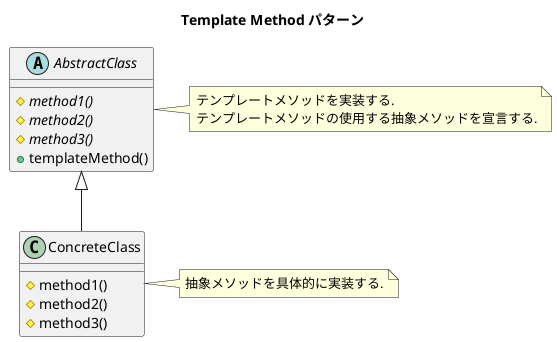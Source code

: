 @startuml

title Template Method パターン

'クラスとコメント
abstract class AbstractClass {
    {abstract} # method1()
    {abstract} # method2()
    {abstract} # method3()
    + templateMethod()
}
note right of AbstractClass
    テンプレートメソッドを実装する.
    テンプレートメソッドの使用する抽象メソッドを宣言する.
end note

class ConcreteClass {
    # method1()
    # method2()
    # method3()
}
note right of ConcreteClass
    抽象メソッドを具体的に実装する.
end note

'関係
AbstractClass <|-- ConcreteClass

@enduml
